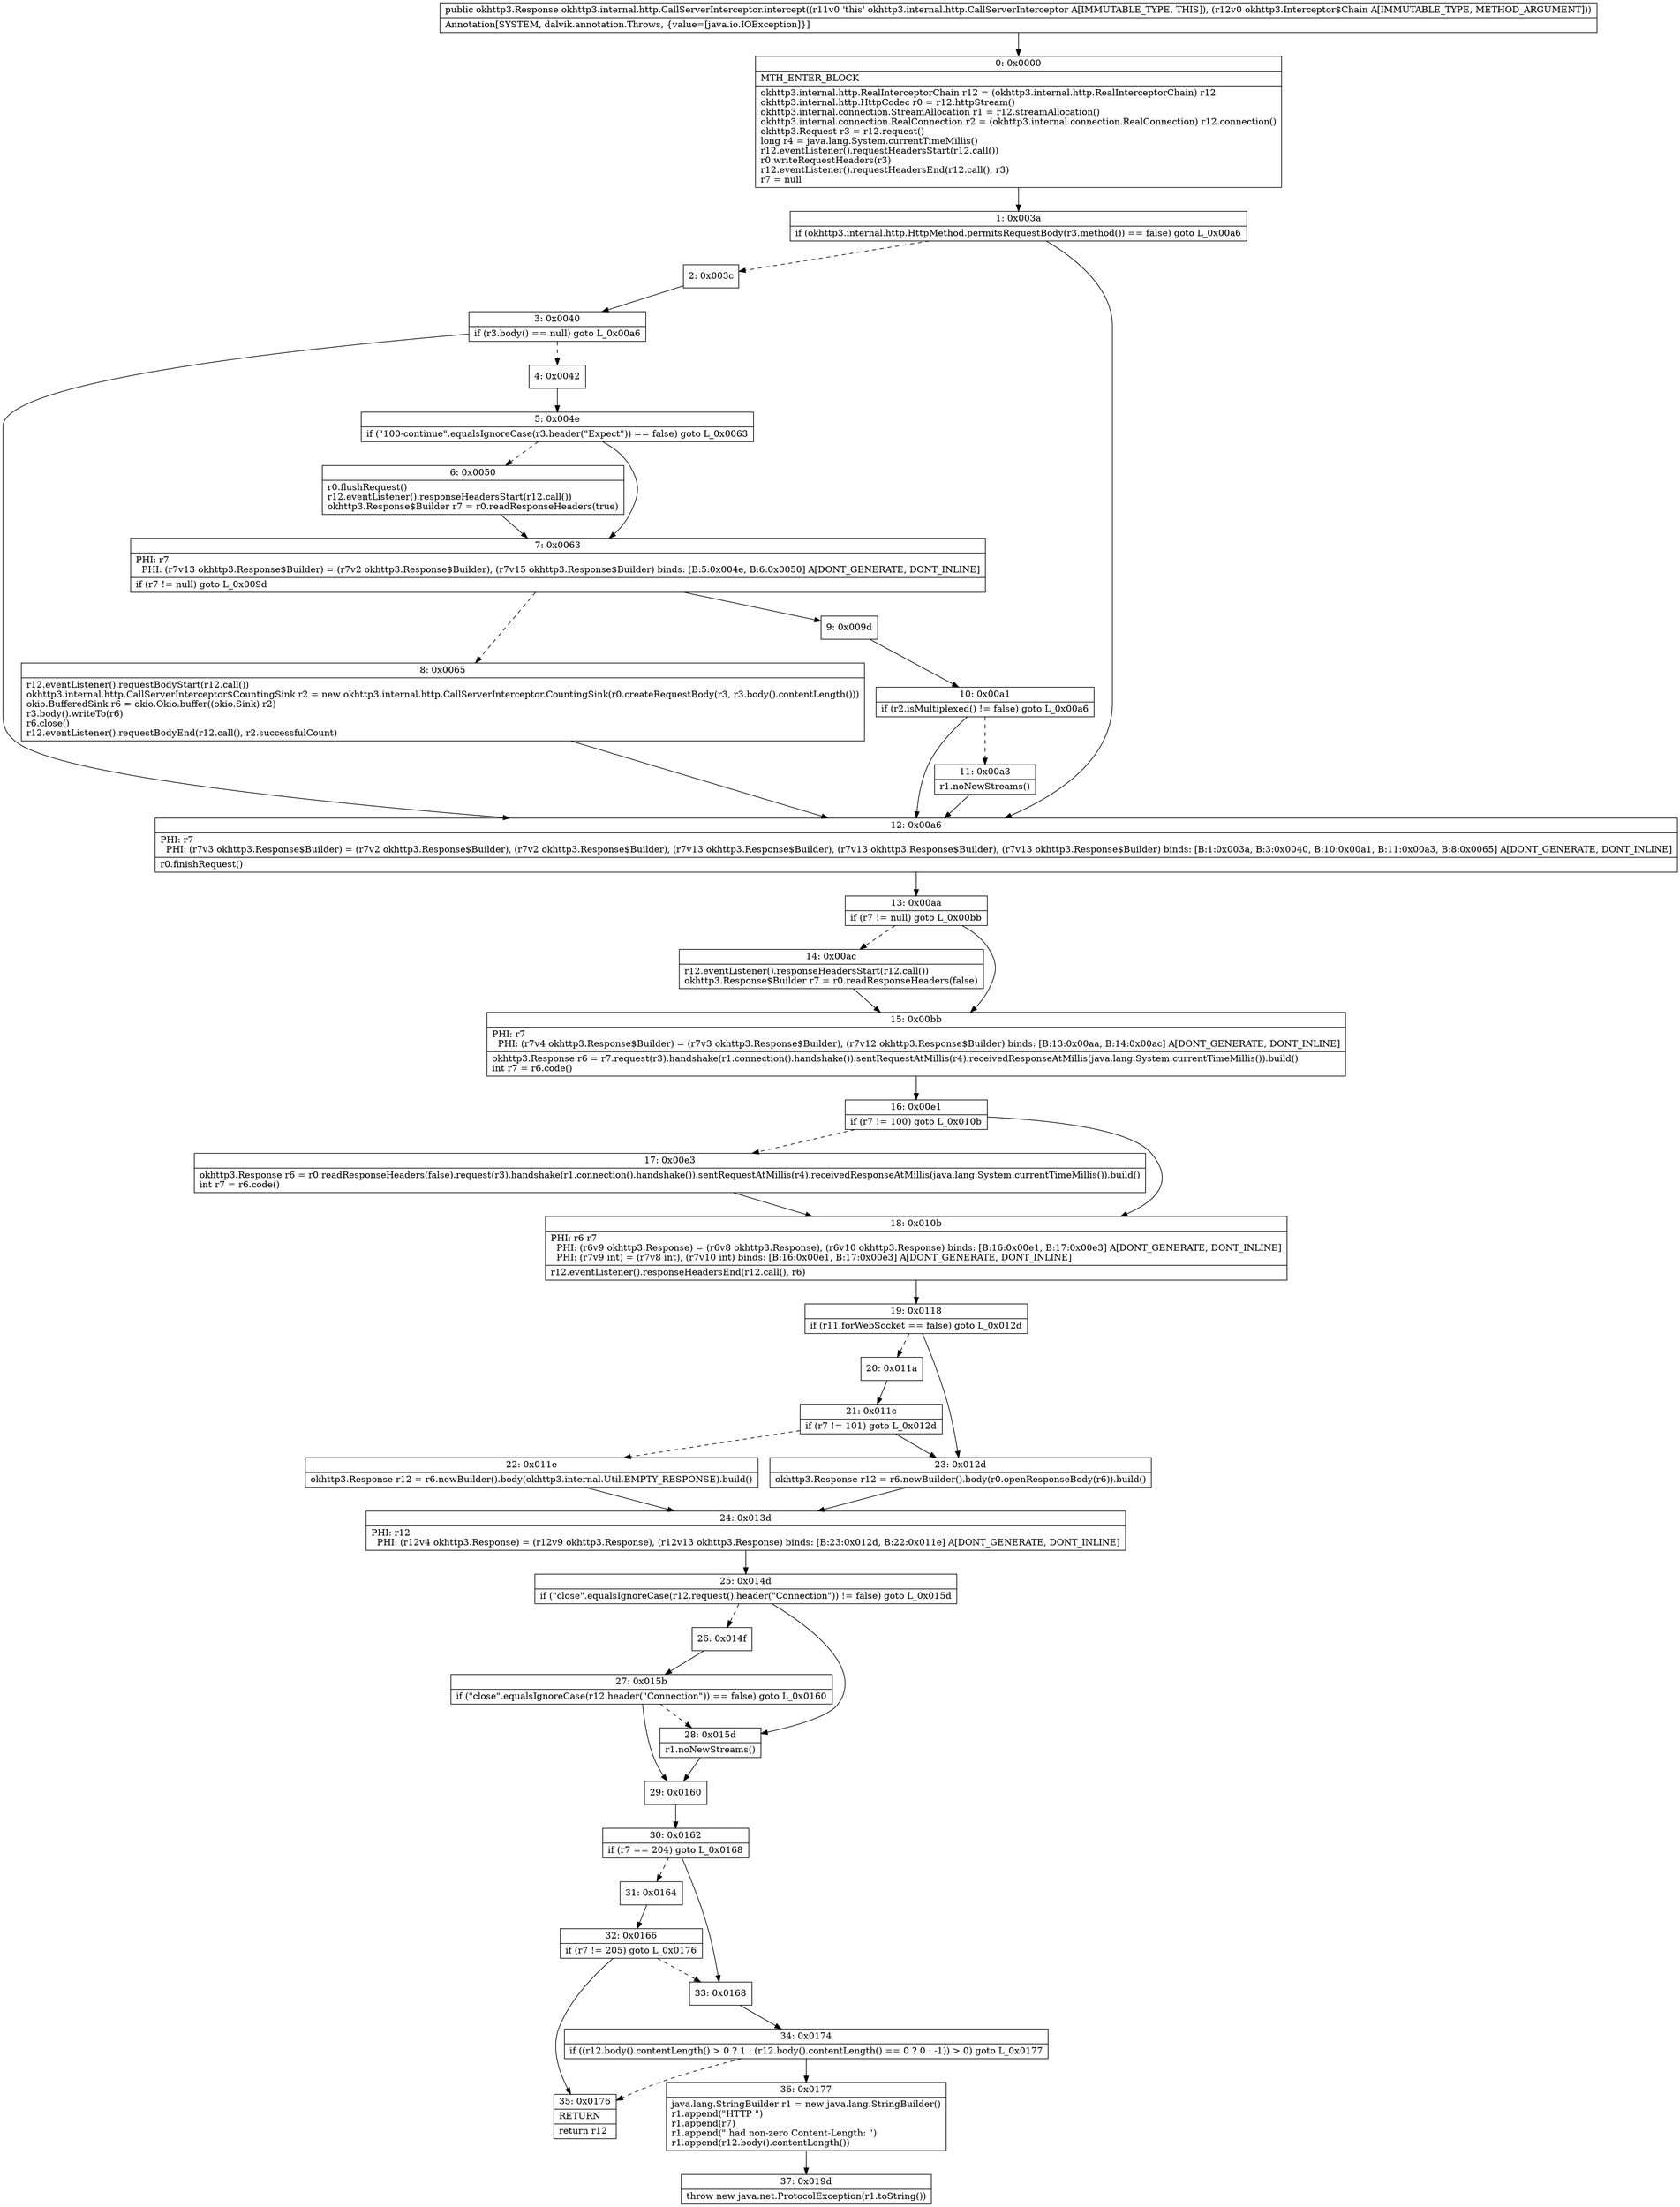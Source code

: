 digraph "CFG forokhttp3.internal.http.CallServerInterceptor.intercept(Lokhttp3\/Interceptor$Chain;)Lokhttp3\/Response;" {
Node_0 [shape=record,label="{0\:\ 0x0000|MTH_ENTER_BLOCK\l|okhttp3.internal.http.RealInterceptorChain r12 = (okhttp3.internal.http.RealInterceptorChain) r12\lokhttp3.internal.http.HttpCodec r0 = r12.httpStream()\lokhttp3.internal.connection.StreamAllocation r1 = r12.streamAllocation()\lokhttp3.internal.connection.RealConnection r2 = (okhttp3.internal.connection.RealConnection) r12.connection()\lokhttp3.Request r3 = r12.request()\llong r4 = java.lang.System.currentTimeMillis()\lr12.eventListener().requestHeadersStart(r12.call())\lr0.writeRequestHeaders(r3)\lr12.eventListener().requestHeadersEnd(r12.call(), r3)\lr7 = null\l}"];
Node_1 [shape=record,label="{1\:\ 0x003a|if (okhttp3.internal.http.HttpMethod.permitsRequestBody(r3.method()) == false) goto L_0x00a6\l}"];
Node_2 [shape=record,label="{2\:\ 0x003c}"];
Node_3 [shape=record,label="{3\:\ 0x0040|if (r3.body() == null) goto L_0x00a6\l}"];
Node_4 [shape=record,label="{4\:\ 0x0042}"];
Node_5 [shape=record,label="{5\:\ 0x004e|if (\"100\-continue\".equalsIgnoreCase(r3.header(\"Expect\")) == false) goto L_0x0063\l}"];
Node_6 [shape=record,label="{6\:\ 0x0050|r0.flushRequest()\lr12.eventListener().responseHeadersStart(r12.call())\lokhttp3.Response$Builder r7 = r0.readResponseHeaders(true)\l}"];
Node_7 [shape=record,label="{7\:\ 0x0063|PHI: r7 \l  PHI: (r7v13 okhttp3.Response$Builder) = (r7v2 okhttp3.Response$Builder), (r7v15 okhttp3.Response$Builder) binds: [B:5:0x004e, B:6:0x0050] A[DONT_GENERATE, DONT_INLINE]\l|if (r7 != null) goto L_0x009d\l}"];
Node_8 [shape=record,label="{8\:\ 0x0065|r12.eventListener().requestBodyStart(r12.call())\lokhttp3.internal.http.CallServerInterceptor$CountingSink r2 = new okhttp3.internal.http.CallServerInterceptor.CountingSink(r0.createRequestBody(r3, r3.body().contentLength()))\lokio.BufferedSink r6 = okio.Okio.buffer((okio.Sink) r2)\lr3.body().writeTo(r6)\lr6.close()\lr12.eventListener().requestBodyEnd(r12.call(), r2.successfulCount)\l}"];
Node_9 [shape=record,label="{9\:\ 0x009d}"];
Node_10 [shape=record,label="{10\:\ 0x00a1|if (r2.isMultiplexed() != false) goto L_0x00a6\l}"];
Node_11 [shape=record,label="{11\:\ 0x00a3|r1.noNewStreams()\l}"];
Node_12 [shape=record,label="{12\:\ 0x00a6|PHI: r7 \l  PHI: (r7v3 okhttp3.Response$Builder) = (r7v2 okhttp3.Response$Builder), (r7v2 okhttp3.Response$Builder), (r7v13 okhttp3.Response$Builder), (r7v13 okhttp3.Response$Builder), (r7v13 okhttp3.Response$Builder) binds: [B:1:0x003a, B:3:0x0040, B:10:0x00a1, B:11:0x00a3, B:8:0x0065] A[DONT_GENERATE, DONT_INLINE]\l|r0.finishRequest()\l}"];
Node_13 [shape=record,label="{13\:\ 0x00aa|if (r7 != null) goto L_0x00bb\l}"];
Node_14 [shape=record,label="{14\:\ 0x00ac|r12.eventListener().responseHeadersStart(r12.call())\lokhttp3.Response$Builder r7 = r0.readResponseHeaders(false)\l}"];
Node_15 [shape=record,label="{15\:\ 0x00bb|PHI: r7 \l  PHI: (r7v4 okhttp3.Response$Builder) = (r7v3 okhttp3.Response$Builder), (r7v12 okhttp3.Response$Builder) binds: [B:13:0x00aa, B:14:0x00ac] A[DONT_GENERATE, DONT_INLINE]\l|okhttp3.Response r6 = r7.request(r3).handshake(r1.connection().handshake()).sentRequestAtMillis(r4).receivedResponseAtMillis(java.lang.System.currentTimeMillis()).build()\lint r7 = r6.code()\l}"];
Node_16 [shape=record,label="{16\:\ 0x00e1|if (r7 != 100) goto L_0x010b\l}"];
Node_17 [shape=record,label="{17\:\ 0x00e3|okhttp3.Response r6 = r0.readResponseHeaders(false).request(r3).handshake(r1.connection().handshake()).sentRequestAtMillis(r4).receivedResponseAtMillis(java.lang.System.currentTimeMillis()).build()\lint r7 = r6.code()\l}"];
Node_18 [shape=record,label="{18\:\ 0x010b|PHI: r6 r7 \l  PHI: (r6v9 okhttp3.Response) = (r6v8 okhttp3.Response), (r6v10 okhttp3.Response) binds: [B:16:0x00e1, B:17:0x00e3] A[DONT_GENERATE, DONT_INLINE]\l  PHI: (r7v9 int) = (r7v8 int), (r7v10 int) binds: [B:16:0x00e1, B:17:0x00e3] A[DONT_GENERATE, DONT_INLINE]\l|r12.eventListener().responseHeadersEnd(r12.call(), r6)\l}"];
Node_19 [shape=record,label="{19\:\ 0x0118|if (r11.forWebSocket == false) goto L_0x012d\l}"];
Node_20 [shape=record,label="{20\:\ 0x011a}"];
Node_21 [shape=record,label="{21\:\ 0x011c|if (r7 != 101) goto L_0x012d\l}"];
Node_22 [shape=record,label="{22\:\ 0x011e|okhttp3.Response r12 = r6.newBuilder().body(okhttp3.internal.Util.EMPTY_RESPONSE).build()\l}"];
Node_23 [shape=record,label="{23\:\ 0x012d|okhttp3.Response r12 = r6.newBuilder().body(r0.openResponseBody(r6)).build()\l}"];
Node_24 [shape=record,label="{24\:\ 0x013d|PHI: r12 \l  PHI: (r12v4 okhttp3.Response) = (r12v9 okhttp3.Response), (r12v13 okhttp3.Response) binds: [B:23:0x012d, B:22:0x011e] A[DONT_GENERATE, DONT_INLINE]\l}"];
Node_25 [shape=record,label="{25\:\ 0x014d|if (\"close\".equalsIgnoreCase(r12.request().header(\"Connection\")) != false) goto L_0x015d\l}"];
Node_26 [shape=record,label="{26\:\ 0x014f}"];
Node_27 [shape=record,label="{27\:\ 0x015b|if (\"close\".equalsIgnoreCase(r12.header(\"Connection\")) == false) goto L_0x0160\l}"];
Node_28 [shape=record,label="{28\:\ 0x015d|r1.noNewStreams()\l}"];
Node_29 [shape=record,label="{29\:\ 0x0160}"];
Node_30 [shape=record,label="{30\:\ 0x0162|if (r7 == 204) goto L_0x0168\l}"];
Node_31 [shape=record,label="{31\:\ 0x0164}"];
Node_32 [shape=record,label="{32\:\ 0x0166|if (r7 != 205) goto L_0x0176\l}"];
Node_33 [shape=record,label="{33\:\ 0x0168}"];
Node_34 [shape=record,label="{34\:\ 0x0174|if ((r12.body().contentLength() \> 0 ? 1 : (r12.body().contentLength() == 0 ? 0 : \-1)) \> 0) goto L_0x0177\l}"];
Node_35 [shape=record,label="{35\:\ 0x0176|RETURN\l|return r12\l}"];
Node_36 [shape=record,label="{36\:\ 0x0177|java.lang.StringBuilder r1 = new java.lang.StringBuilder()\lr1.append(\"HTTP \")\lr1.append(r7)\lr1.append(\" had non\-zero Content\-Length: \")\lr1.append(r12.body().contentLength())\l}"];
Node_37 [shape=record,label="{37\:\ 0x019d|throw new java.net.ProtocolException(r1.toString())\l}"];
MethodNode[shape=record,label="{public okhttp3.Response okhttp3.internal.http.CallServerInterceptor.intercept((r11v0 'this' okhttp3.internal.http.CallServerInterceptor A[IMMUTABLE_TYPE, THIS]), (r12v0 okhttp3.Interceptor$Chain A[IMMUTABLE_TYPE, METHOD_ARGUMENT]))  | Annotation[SYSTEM, dalvik.annotation.Throws, \{value=[java.io.IOException]\}]\l}"];
MethodNode -> Node_0;
Node_0 -> Node_1;
Node_1 -> Node_2[style=dashed];
Node_1 -> Node_12;
Node_2 -> Node_3;
Node_3 -> Node_4[style=dashed];
Node_3 -> Node_12;
Node_4 -> Node_5;
Node_5 -> Node_6[style=dashed];
Node_5 -> Node_7;
Node_6 -> Node_7;
Node_7 -> Node_8[style=dashed];
Node_7 -> Node_9;
Node_8 -> Node_12;
Node_9 -> Node_10;
Node_10 -> Node_11[style=dashed];
Node_10 -> Node_12;
Node_11 -> Node_12;
Node_12 -> Node_13;
Node_13 -> Node_14[style=dashed];
Node_13 -> Node_15;
Node_14 -> Node_15;
Node_15 -> Node_16;
Node_16 -> Node_17[style=dashed];
Node_16 -> Node_18;
Node_17 -> Node_18;
Node_18 -> Node_19;
Node_19 -> Node_20[style=dashed];
Node_19 -> Node_23;
Node_20 -> Node_21;
Node_21 -> Node_22[style=dashed];
Node_21 -> Node_23;
Node_22 -> Node_24;
Node_23 -> Node_24;
Node_24 -> Node_25;
Node_25 -> Node_26[style=dashed];
Node_25 -> Node_28;
Node_26 -> Node_27;
Node_27 -> Node_28[style=dashed];
Node_27 -> Node_29;
Node_28 -> Node_29;
Node_29 -> Node_30;
Node_30 -> Node_31[style=dashed];
Node_30 -> Node_33;
Node_31 -> Node_32;
Node_32 -> Node_33[style=dashed];
Node_32 -> Node_35;
Node_33 -> Node_34;
Node_34 -> Node_35[style=dashed];
Node_34 -> Node_36;
Node_36 -> Node_37;
}

